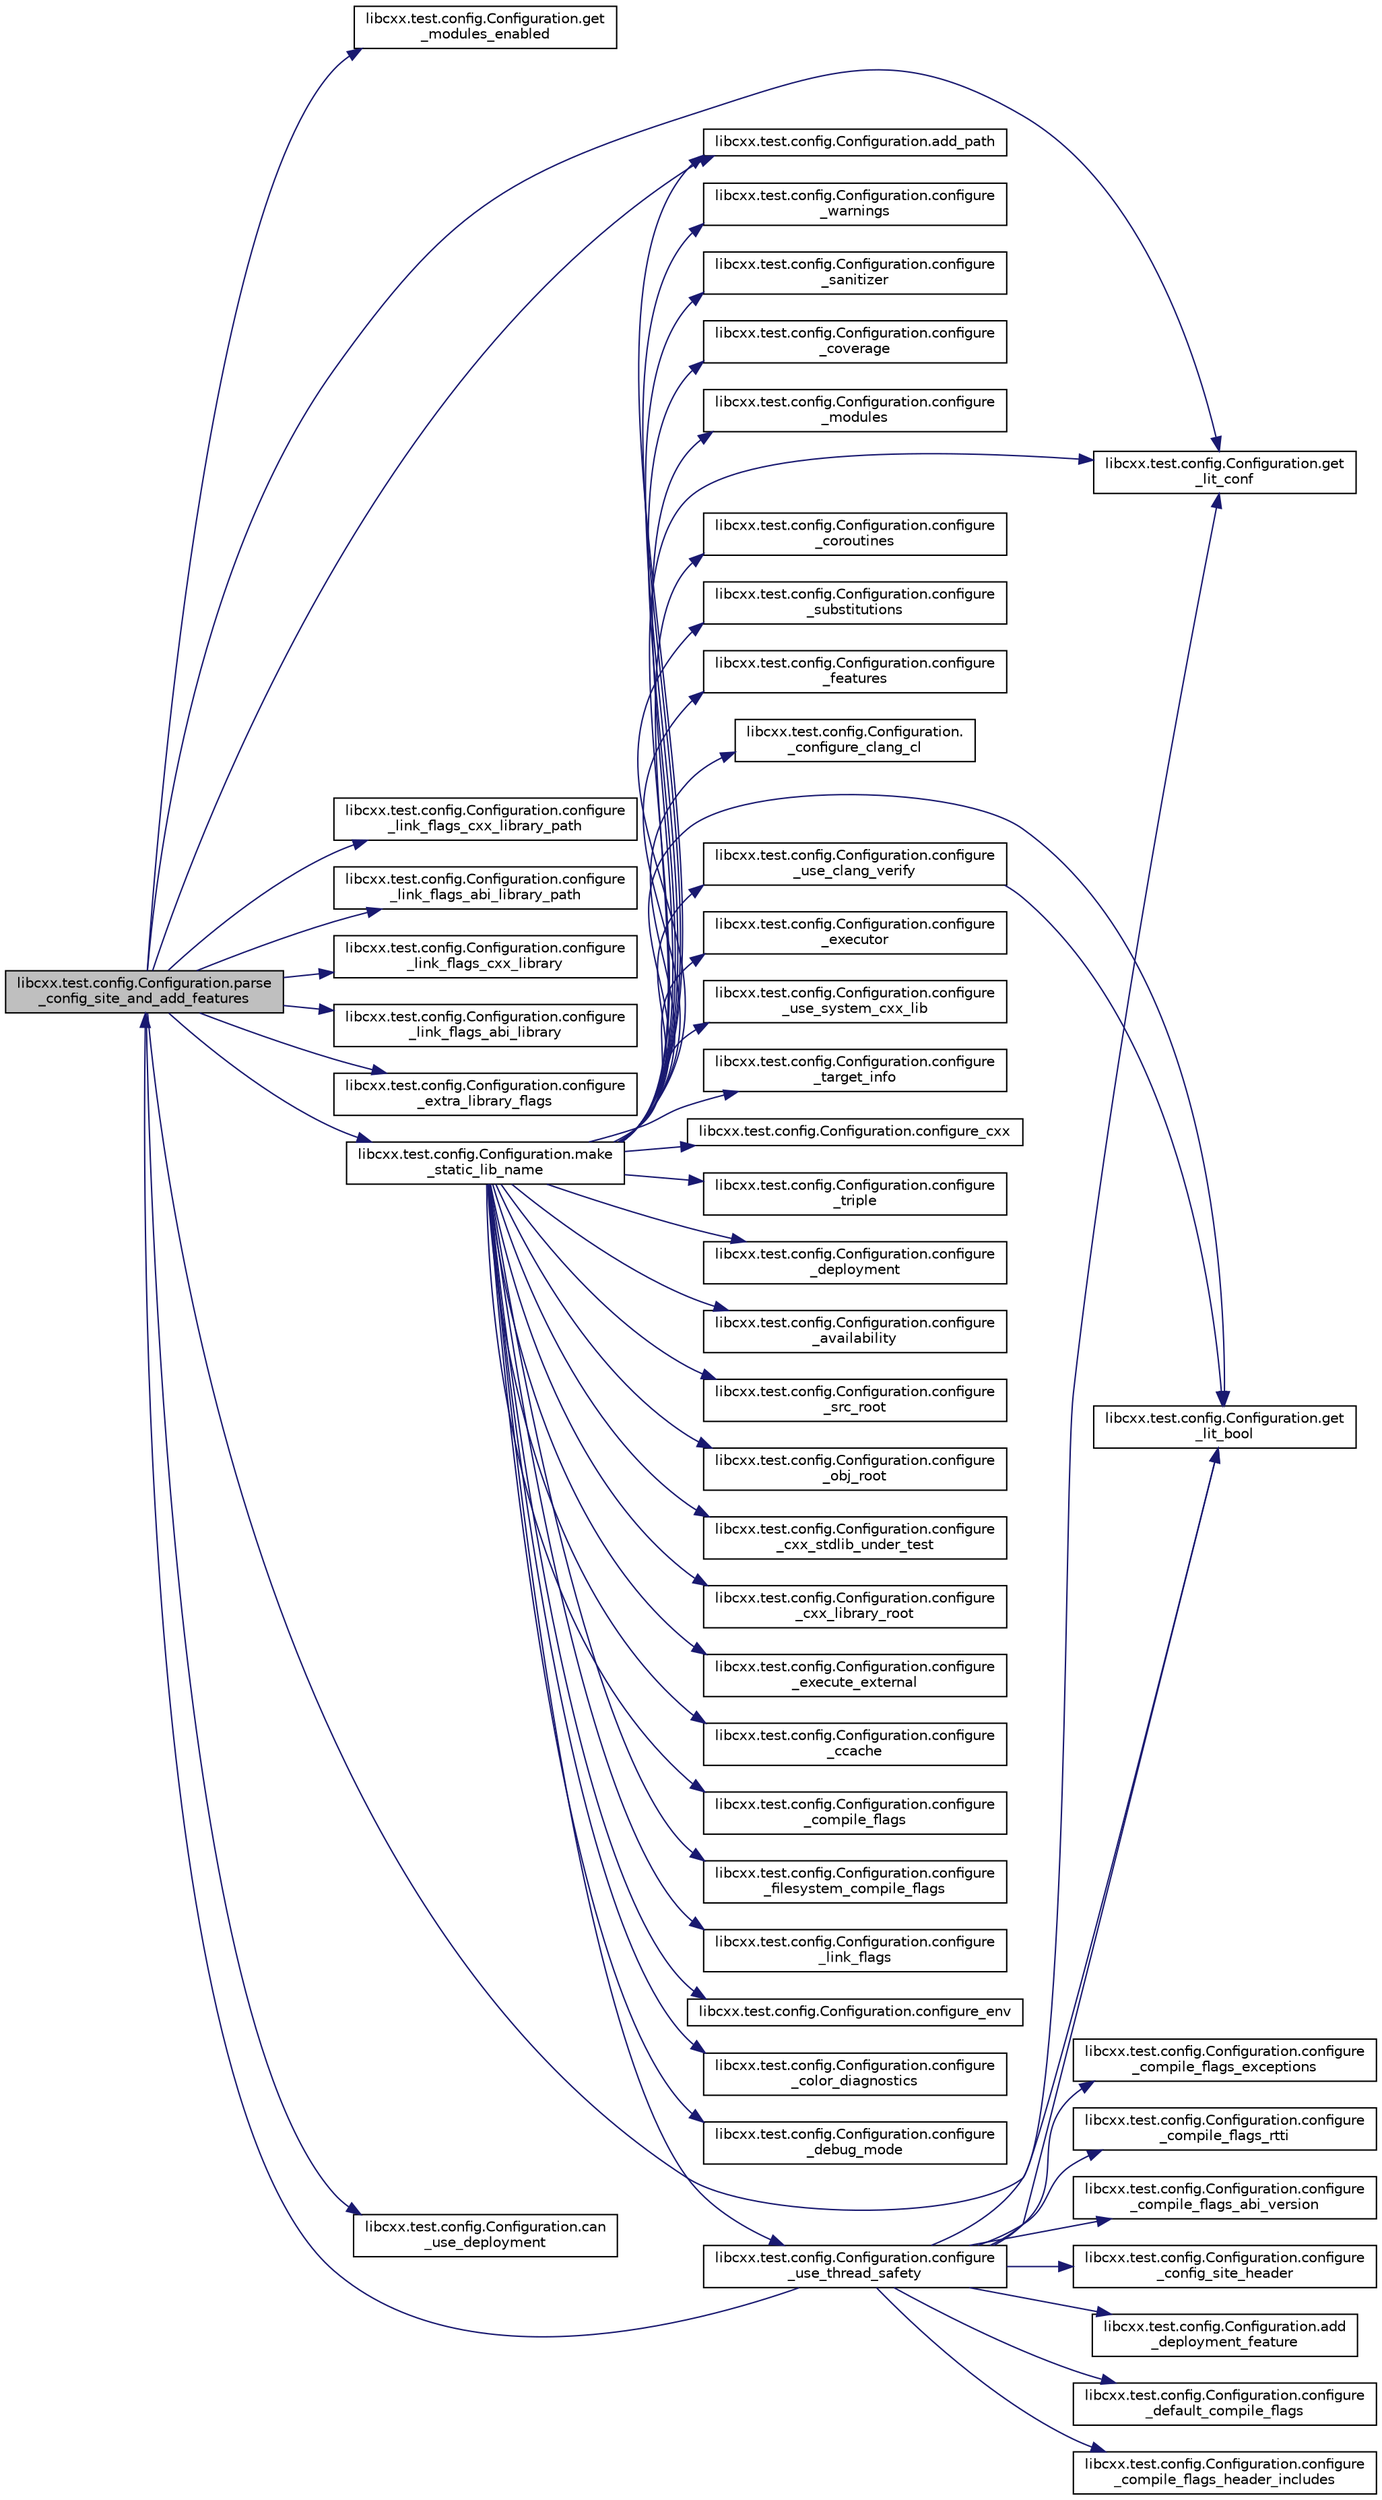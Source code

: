 digraph "libcxx.test.config.Configuration.parse_config_site_and_add_features"
{
  edge [fontname="Helvetica",fontsize="10",labelfontname="Helvetica",labelfontsize="10"];
  node [fontname="Helvetica",fontsize="10",shape=record];
  rankdir="LR";
  Node108 [label="libcxx.test.config.Configuration.parse\l_config_site_and_add_features",height=0.2,width=0.4,color="black", fillcolor="grey75", style="filled", fontcolor="black"];
  Node108 -> Node109 [color="midnightblue",fontsize="10",style="solid",fontname="Helvetica"];
  Node109 [label="libcxx.test.config.Configuration.get\l_modules_enabled",height=0.2,width=0.4,color="black", fillcolor="white", style="filled",URL="$classlibcxx_1_1test_1_1config_1_1_configuration.html#ada473033fd0a651a1319c5bb0fb6a1c7"];
  Node108 -> Node110 [color="midnightblue",fontsize="10",style="solid",fontname="Helvetica"];
  Node110 [label="libcxx.test.config.Configuration.get\l_lit_bool",height=0.2,width=0.4,color="black", fillcolor="white", style="filled",URL="$classlibcxx_1_1test_1_1config_1_1_configuration.html#a1d5168c34459b85d08842c58605e0e90"];
  Node108 -> Node111 [color="midnightblue",fontsize="10",style="solid",fontname="Helvetica"];
  Node111 [label="libcxx.test.config.Configuration.get\l_lit_conf",height=0.2,width=0.4,color="black", fillcolor="white", style="filled",URL="$classlibcxx_1_1test_1_1config_1_1_configuration.html#a4da4819a998f892fd464efe8a9535ce7"];
  Node108 -> Node112 [color="midnightblue",fontsize="10",style="solid",fontname="Helvetica"];
  Node112 [label="libcxx.test.config.Configuration.configure\l_link_flags_cxx_library_path",height=0.2,width=0.4,color="black", fillcolor="white", style="filled",URL="$classlibcxx_1_1test_1_1config_1_1_configuration.html#ad7a1e59cb553cf663be571cdb1882b21"];
  Node108 -> Node113 [color="midnightblue",fontsize="10",style="solid",fontname="Helvetica"];
  Node113 [label="libcxx.test.config.Configuration.configure\l_link_flags_abi_library_path",height=0.2,width=0.4,color="black", fillcolor="white", style="filled",URL="$classlibcxx_1_1test_1_1config_1_1_configuration.html#ade2b30ec014cd66ff48f8d6055d849fd"];
  Node108 -> Node114 [color="midnightblue",fontsize="10",style="solid",fontname="Helvetica"];
  Node114 [label="libcxx.test.config.Configuration.configure\l_link_flags_cxx_library",height=0.2,width=0.4,color="black", fillcolor="white", style="filled",URL="$classlibcxx_1_1test_1_1config_1_1_configuration.html#a35fdd64593b8f6388924fcc034dba019"];
  Node108 -> Node115 [color="midnightblue",fontsize="10",style="solid",fontname="Helvetica"];
  Node115 [label="libcxx.test.config.Configuration.configure\l_link_flags_abi_library",height=0.2,width=0.4,color="black", fillcolor="white", style="filled",URL="$classlibcxx_1_1test_1_1config_1_1_configuration.html#adf5ab5b8c396aac01411f3fed803408f"];
  Node108 -> Node116 [color="midnightblue",fontsize="10",style="solid",fontname="Helvetica"];
  Node116 [label="libcxx.test.config.Configuration.configure\l_extra_library_flags",height=0.2,width=0.4,color="black", fillcolor="white", style="filled",URL="$classlibcxx_1_1test_1_1config_1_1_configuration.html#aff63917f031bfcabd7fc2558f157f317"];
  Node108 -> Node117 [color="midnightblue",fontsize="10",style="solid",fontname="Helvetica"];
  Node117 [label="libcxx.test.config.Configuration.add_path",height=0.2,width=0.4,color="black", fillcolor="white", style="filled",URL="$classlibcxx_1_1test_1_1config_1_1_configuration.html#ac49d9960496e22b8836cf23811fe99ff"];
  Node108 -> Node118 [color="midnightblue",fontsize="10",style="solid",fontname="Helvetica"];
  Node118 [label="libcxx.test.config.Configuration.make\l_static_lib_name",height=0.2,width=0.4,color="black", fillcolor="white", style="filled",URL="$classlibcxx_1_1test_1_1config_1_1_configuration.html#abc51eef879457ae51d3f235627bc4099"];
  Node118 -> Node119 [color="midnightblue",fontsize="10",style="solid",fontname="Helvetica"];
  Node119 [label="libcxx.test.config.Configuration.configure\l_executor",height=0.2,width=0.4,color="black", fillcolor="white", style="filled",URL="$classlibcxx_1_1test_1_1config_1_1_configuration.html#ac49631f7a8396cc76a059875d4905eb4"];
  Node118 -> Node120 [color="midnightblue",fontsize="10",style="solid",fontname="Helvetica"];
  Node120 [label="libcxx.test.config.Configuration.configure\l_use_system_cxx_lib",height=0.2,width=0.4,color="black", fillcolor="white", style="filled",URL="$classlibcxx_1_1test_1_1config_1_1_configuration.html#aac8c4e07be012a0036a5ebc715d05289"];
  Node118 -> Node121 [color="midnightblue",fontsize="10",style="solid",fontname="Helvetica"];
  Node121 [label="libcxx.test.config.Configuration.configure\l_target_info",height=0.2,width=0.4,color="black", fillcolor="white", style="filled",URL="$classlibcxx_1_1test_1_1config_1_1_configuration.html#a5361bee1347bd226fcf0cdafce0541b8"];
  Node118 -> Node122 [color="midnightblue",fontsize="10",style="solid",fontname="Helvetica"];
  Node122 [label="libcxx.test.config.Configuration.configure_cxx",height=0.2,width=0.4,color="black", fillcolor="white", style="filled",URL="$classlibcxx_1_1test_1_1config_1_1_configuration.html#a6581caf4bafcbcbc25b160d8f0ae0f75"];
  Node118 -> Node123 [color="midnightblue",fontsize="10",style="solid",fontname="Helvetica"];
  Node123 [label="libcxx.test.config.Configuration.configure\l_triple",height=0.2,width=0.4,color="black", fillcolor="white", style="filled",URL="$classlibcxx_1_1test_1_1config_1_1_configuration.html#a63bbae73e28d8cd4d3801c49bda8ed8b"];
  Node118 -> Node124 [color="midnightblue",fontsize="10",style="solid",fontname="Helvetica"];
  Node124 [label="libcxx.test.config.Configuration.configure\l_deployment",height=0.2,width=0.4,color="black", fillcolor="white", style="filled",URL="$classlibcxx_1_1test_1_1config_1_1_configuration.html#a7543d2c69700e40a4233f0cf62acb65f"];
  Node118 -> Node125 [color="midnightblue",fontsize="10",style="solid",fontname="Helvetica"];
  Node125 [label="libcxx.test.config.Configuration.configure\l_availability",height=0.2,width=0.4,color="black", fillcolor="white", style="filled",URL="$classlibcxx_1_1test_1_1config_1_1_configuration.html#a4dfa656d2b9abba1b0ace24da00b37b3"];
  Node118 -> Node126 [color="midnightblue",fontsize="10",style="solid",fontname="Helvetica"];
  Node126 [label="libcxx.test.config.Configuration.configure\l_src_root",height=0.2,width=0.4,color="black", fillcolor="white", style="filled",URL="$classlibcxx_1_1test_1_1config_1_1_configuration.html#a777abe3e7e54b2bc5dec96f025ecd005"];
  Node118 -> Node127 [color="midnightblue",fontsize="10",style="solid",fontname="Helvetica"];
  Node127 [label="libcxx.test.config.Configuration.configure\l_obj_root",height=0.2,width=0.4,color="black", fillcolor="white", style="filled",URL="$classlibcxx_1_1test_1_1config_1_1_configuration.html#a2696a4a041e44667da2589bbd87479b1"];
  Node118 -> Node128 [color="midnightblue",fontsize="10",style="solid",fontname="Helvetica"];
  Node128 [label="libcxx.test.config.Configuration.configure\l_cxx_stdlib_under_test",height=0.2,width=0.4,color="black", fillcolor="white", style="filled",URL="$classlibcxx_1_1test_1_1config_1_1_configuration.html#a6304a14515347ef6070ffb344c36d2ab"];
  Node118 -> Node129 [color="midnightblue",fontsize="10",style="solid",fontname="Helvetica"];
  Node129 [label="libcxx.test.config.Configuration.configure\l_cxx_library_root",height=0.2,width=0.4,color="black", fillcolor="white", style="filled",URL="$classlibcxx_1_1test_1_1config_1_1_configuration.html#a38dd37741d21be247fb1b2a406e19ecd"];
  Node118 -> Node130 [color="midnightblue",fontsize="10",style="solid",fontname="Helvetica"];
  Node130 [label="libcxx.test.config.Configuration.configure\l_use_clang_verify",height=0.2,width=0.4,color="black", fillcolor="white", style="filled",URL="$classlibcxx_1_1test_1_1config_1_1_configuration.html#a467037575dc115589db849ae05812c62"];
  Node130 -> Node110 [color="midnightblue",fontsize="10",style="solid",fontname="Helvetica"];
  Node118 -> Node131 [color="midnightblue",fontsize="10",style="solid",fontname="Helvetica"];
  Node131 [label="libcxx.test.config.Configuration.configure\l_use_thread_safety",height=0.2,width=0.4,color="black", fillcolor="white", style="filled",URL="$classlibcxx_1_1test_1_1config_1_1_configuration.html#a2b88b4f3a6876f07f2d3098fa2991716"];
  Node131 -> Node110 [color="midnightblue",fontsize="10",style="solid",fontname="Helvetica"];
  Node131 -> Node111 [color="midnightblue",fontsize="10",style="solid",fontname="Helvetica"];
  Node131 -> Node132 [color="midnightblue",fontsize="10",style="solid",fontname="Helvetica"];
  Node132 [label="libcxx.test.config.Configuration.add\l_deployment_feature",height=0.2,width=0.4,color="black", fillcolor="white", style="filled",URL="$classlibcxx_1_1test_1_1config_1_1_configuration.html#a6e4d15b1cbf22d933956452d7e8eac51"];
  Node131 -> Node133 [color="midnightblue",fontsize="10",style="solid",fontname="Helvetica"];
  Node133 [label="libcxx.test.config.Configuration.configure\l_default_compile_flags",height=0.2,width=0.4,color="black", fillcolor="white", style="filled",URL="$classlibcxx_1_1test_1_1config_1_1_configuration.html#a8a07dc9ce50f8d2574bc7119fdf58ace"];
  Node131 -> Node134 [color="midnightblue",fontsize="10",style="solid",fontname="Helvetica"];
  Node134 [label="libcxx.test.config.Configuration.configure\l_compile_flags_header_includes",height=0.2,width=0.4,color="black", fillcolor="white", style="filled",URL="$classlibcxx_1_1test_1_1config_1_1_configuration.html#aeb2bf4088d39110d87a821c5594e0ad7"];
  Node131 -> Node135 [color="midnightblue",fontsize="10",style="solid",fontname="Helvetica"];
  Node135 [label="libcxx.test.config.Configuration.configure\l_compile_flags_exceptions",height=0.2,width=0.4,color="black", fillcolor="white", style="filled",URL="$classlibcxx_1_1test_1_1config_1_1_configuration.html#a2129bceebcb0385c42828e124eaa0f21"];
  Node131 -> Node136 [color="midnightblue",fontsize="10",style="solid",fontname="Helvetica"];
  Node136 [label="libcxx.test.config.Configuration.configure\l_compile_flags_rtti",height=0.2,width=0.4,color="black", fillcolor="white", style="filled",URL="$classlibcxx_1_1test_1_1config_1_1_configuration.html#a00084b557f2984425e3ab83f3a655623"];
  Node131 -> Node137 [color="midnightblue",fontsize="10",style="solid",fontname="Helvetica"];
  Node137 [label="libcxx.test.config.Configuration.configure\l_compile_flags_abi_version",height=0.2,width=0.4,color="black", fillcolor="white", style="filled",URL="$classlibcxx_1_1test_1_1config_1_1_configuration.html#aae052b5174767de54e80f53f53c1ae7f"];
  Node131 -> Node138 [color="midnightblue",fontsize="10",style="solid",fontname="Helvetica"];
  Node138 [label="libcxx.test.config.Configuration.configure\l_config_site_header",height=0.2,width=0.4,color="black", fillcolor="white", style="filled",URL="$classlibcxx_1_1test_1_1config_1_1_configuration.html#a07045d36cbf808a1ead5c48b4fa1fa79"];
  Node131 -> Node108 [color="midnightblue",fontsize="10",style="solid",fontname="Helvetica"];
  Node118 -> Node139 [color="midnightblue",fontsize="10",style="solid",fontname="Helvetica"];
  Node139 [label="libcxx.test.config.Configuration.configure\l_execute_external",height=0.2,width=0.4,color="black", fillcolor="white", style="filled",URL="$classlibcxx_1_1test_1_1config_1_1_configuration.html#a4b92c61d768728669b65ec41b5157667"];
  Node118 -> Node140 [color="midnightblue",fontsize="10",style="solid",fontname="Helvetica"];
  Node140 [label="libcxx.test.config.Configuration.configure\l_ccache",height=0.2,width=0.4,color="black", fillcolor="white", style="filled",URL="$classlibcxx_1_1test_1_1config_1_1_configuration.html#ac78b534daa1518f96f077a721ca0f8fb"];
  Node118 -> Node141 [color="midnightblue",fontsize="10",style="solid",fontname="Helvetica"];
  Node141 [label="libcxx.test.config.Configuration.configure\l_compile_flags",height=0.2,width=0.4,color="black", fillcolor="white", style="filled",URL="$classlibcxx_1_1test_1_1config_1_1_configuration.html#a74485e2359c552d0d8c3871424a5ed1a"];
  Node118 -> Node142 [color="midnightblue",fontsize="10",style="solid",fontname="Helvetica"];
  Node142 [label="libcxx.test.config.Configuration.configure\l_filesystem_compile_flags",height=0.2,width=0.4,color="black", fillcolor="white", style="filled",URL="$classlibcxx_1_1test_1_1config_1_1_configuration.html#a7098f7f145a3c234f965329aa71554b3"];
  Node118 -> Node143 [color="midnightblue",fontsize="10",style="solid",fontname="Helvetica"];
  Node143 [label="libcxx.test.config.Configuration.configure\l_link_flags",height=0.2,width=0.4,color="black", fillcolor="white", style="filled",URL="$classlibcxx_1_1test_1_1config_1_1_configuration.html#a6b1701ddd31db40cdbeecc8f365a5b66"];
  Node118 -> Node144 [color="midnightblue",fontsize="10",style="solid",fontname="Helvetica"];
  Node144 [label="libcxx.test.config.Configuration.configure_env",height=0.2,width=0.4,color="black", fillcolor="white", style="filled",URL="$classlibcxx_1_1test_1_1config_1_1_configuration.html#adb7c33ab8ef1cf1abb5b984567a085c8"];
  Node118 -> Node145 [color="midnightblue",fontsize="10",style="solid",fontname="Helvetica"];
  Node145 [label="libcxx.test.config.Configuration.configure\l_color_diagnostics",height=0.2,width=0.4,color="black", fillcolor="white", style="filled",URL="$classlibcxx_1_1test_1_1config_1_1_configuration.html#a22a8a103b64f2776ed4fa39a268f3f83"];
  Node118 -> Node146 [color="midnightblue",fontsize="10",style="solid",fontname="Helvetica"];
  Node146 [label="libcxx.test.config.Configuration.configure\l_debug_mode",height=0.2,width=0.4,color="black", fillcolor="white", style="filled",URL="$classlibcxx_1_1test_1_1config_1_1_configuration.html#ac75e62408bcd350fcb12b4a9184852a3"];
  Node118 -> Node147 [color="midnightblue",fontsize="10",style="solid",fontname="Helvetica"];
  Node147 [label="libcxx.test.config.Configuration.configure\l_warnings",height=0.2,width=0.4,color="black", fillcolor="white", style="filled",URL="$classlibcxx_1_1test_1_1config_1_1_configuration.html#a6e7fbd415f2383ed7397a5ff75762593"];
  Node118 -> Node148 [color="midnightblue",fontsize="10",style="solid",fontname="Helvetica"];
  Node148 [label="libcxx.test.config.Configuration.configure\l_sanitizer",height=0.2,width=0.4,color="black", fillcolor="white", style="filled",URL="$classlibcxx_1_1test_1_1config_1_1_configuration.html#a3cda46f95d4c075d4809b7ae9be2b37a"];
  Node118 -> Node149 [color="midnightblue",fontsize="10",style="solid",fontname="Helvetica"];
  Node149 [label="libcxx.test.config.Configuration.configure\l_coverage",height=0.2,width=0.4,color="black", fillcolor="white", style="filled",URL="$classlibcxx_1_1test_1_1config_1_1_configuration.html#ab10bcfe844d4e6c71c28f8ae5a751d77"];
  Node118 -> Node150 [color="midnightblue",fontsize="10",style="solid",fontname="Helvetica"];
  Node150 [label="libcxx.test.config.Configuration.configure\l_modules",height=0.2,width=0.4,color="black", fillcolor="white", style="filled",URL="$classlibcxx_1_1test_1_1config_1_1_configuration.html#a8c3bbbf843761867d349b111b49739ad"];
  Node118 -> Node151 [color="midnightblue",fontsize="10",style="solid",fontname="Helvetica"];
  Node151 [label="libcxx.test.config.Configuration.configure\l_coroutines",height=0.2,width=0.4,color="black", fillcolor="white", style="filled",URL="$classlibcxx_1_1test_1_1config_1_1_configuration.html#a1a1d5932ed9a18c6b7b7bcf9725daaba"];
  Node118 -> Node152 [color="midnightblue",fontsize="10",style="solid",fontname="Helvetica"];
  Node152 [label="libcxx.test.config.Configuration.configure\l_substitutions",height=0.2,width=0.4,color="black", fillcolor="white", style="filled",URL="$classlibcxx_1_1test_1_1config_1_1_configuration.html#a5e6ef4b9d64317e130a6095bc1b5c1a9"];
  Node118 -> Node153 [color="midnightblue",fontsize="10",style="solid",fontname="Helvetica"];
  Node153 [label="libcxx.test.config.Configuration.configure\l_features",height=0.2,width=0.4,color="black", fillcolor="white", style="filled",URL="$classlibcxx_1_1test_1_1config_1_1_configuration.html#ad4187bee7c559e8c93a3004b3a91b3c7"];
  Node118 -> Node111 [color="midnightblue",fontsize="10",style="solid",fontname="Helvetica"];
  Node118 -> Node154 [color="midnightblue",fontsize="10",style="solid",fontname="Helvetica"];
  Node154 [label="libcxx.test.config.Configuration.\l_configure_clang_cl",height=0.2,width=0.4,color="black", fillcolor="white", style="filled",URL="$classlibcxx_1_1test_1_1config_1_1_configuration.html#a660146632faeb08f1bb1a9e57c0982af"];
  Node118 -> Node117 [color="midnightblue",fontsize="10",style="solid",fontname="Helvetica"];
  Node118 -> Node110 [color="midnightblue",fontsize="10",style="solid",fontname="Helvetica"];
  Node108 -> Node155 [color="midnightblue",fontsize="10",style="solid",fontname="Helvetica"];
  Node155 [label="libcxx.test.config.Configuration.can\l_use_deployment",height=0.2,width=0.4,color="black", fillcolor="white", style="filled",URL="$classlibcxx_1_1test_1_1config_1_1_configuration.html#a264c07acb784c006bc8607ab3f76a7ef"];
}
